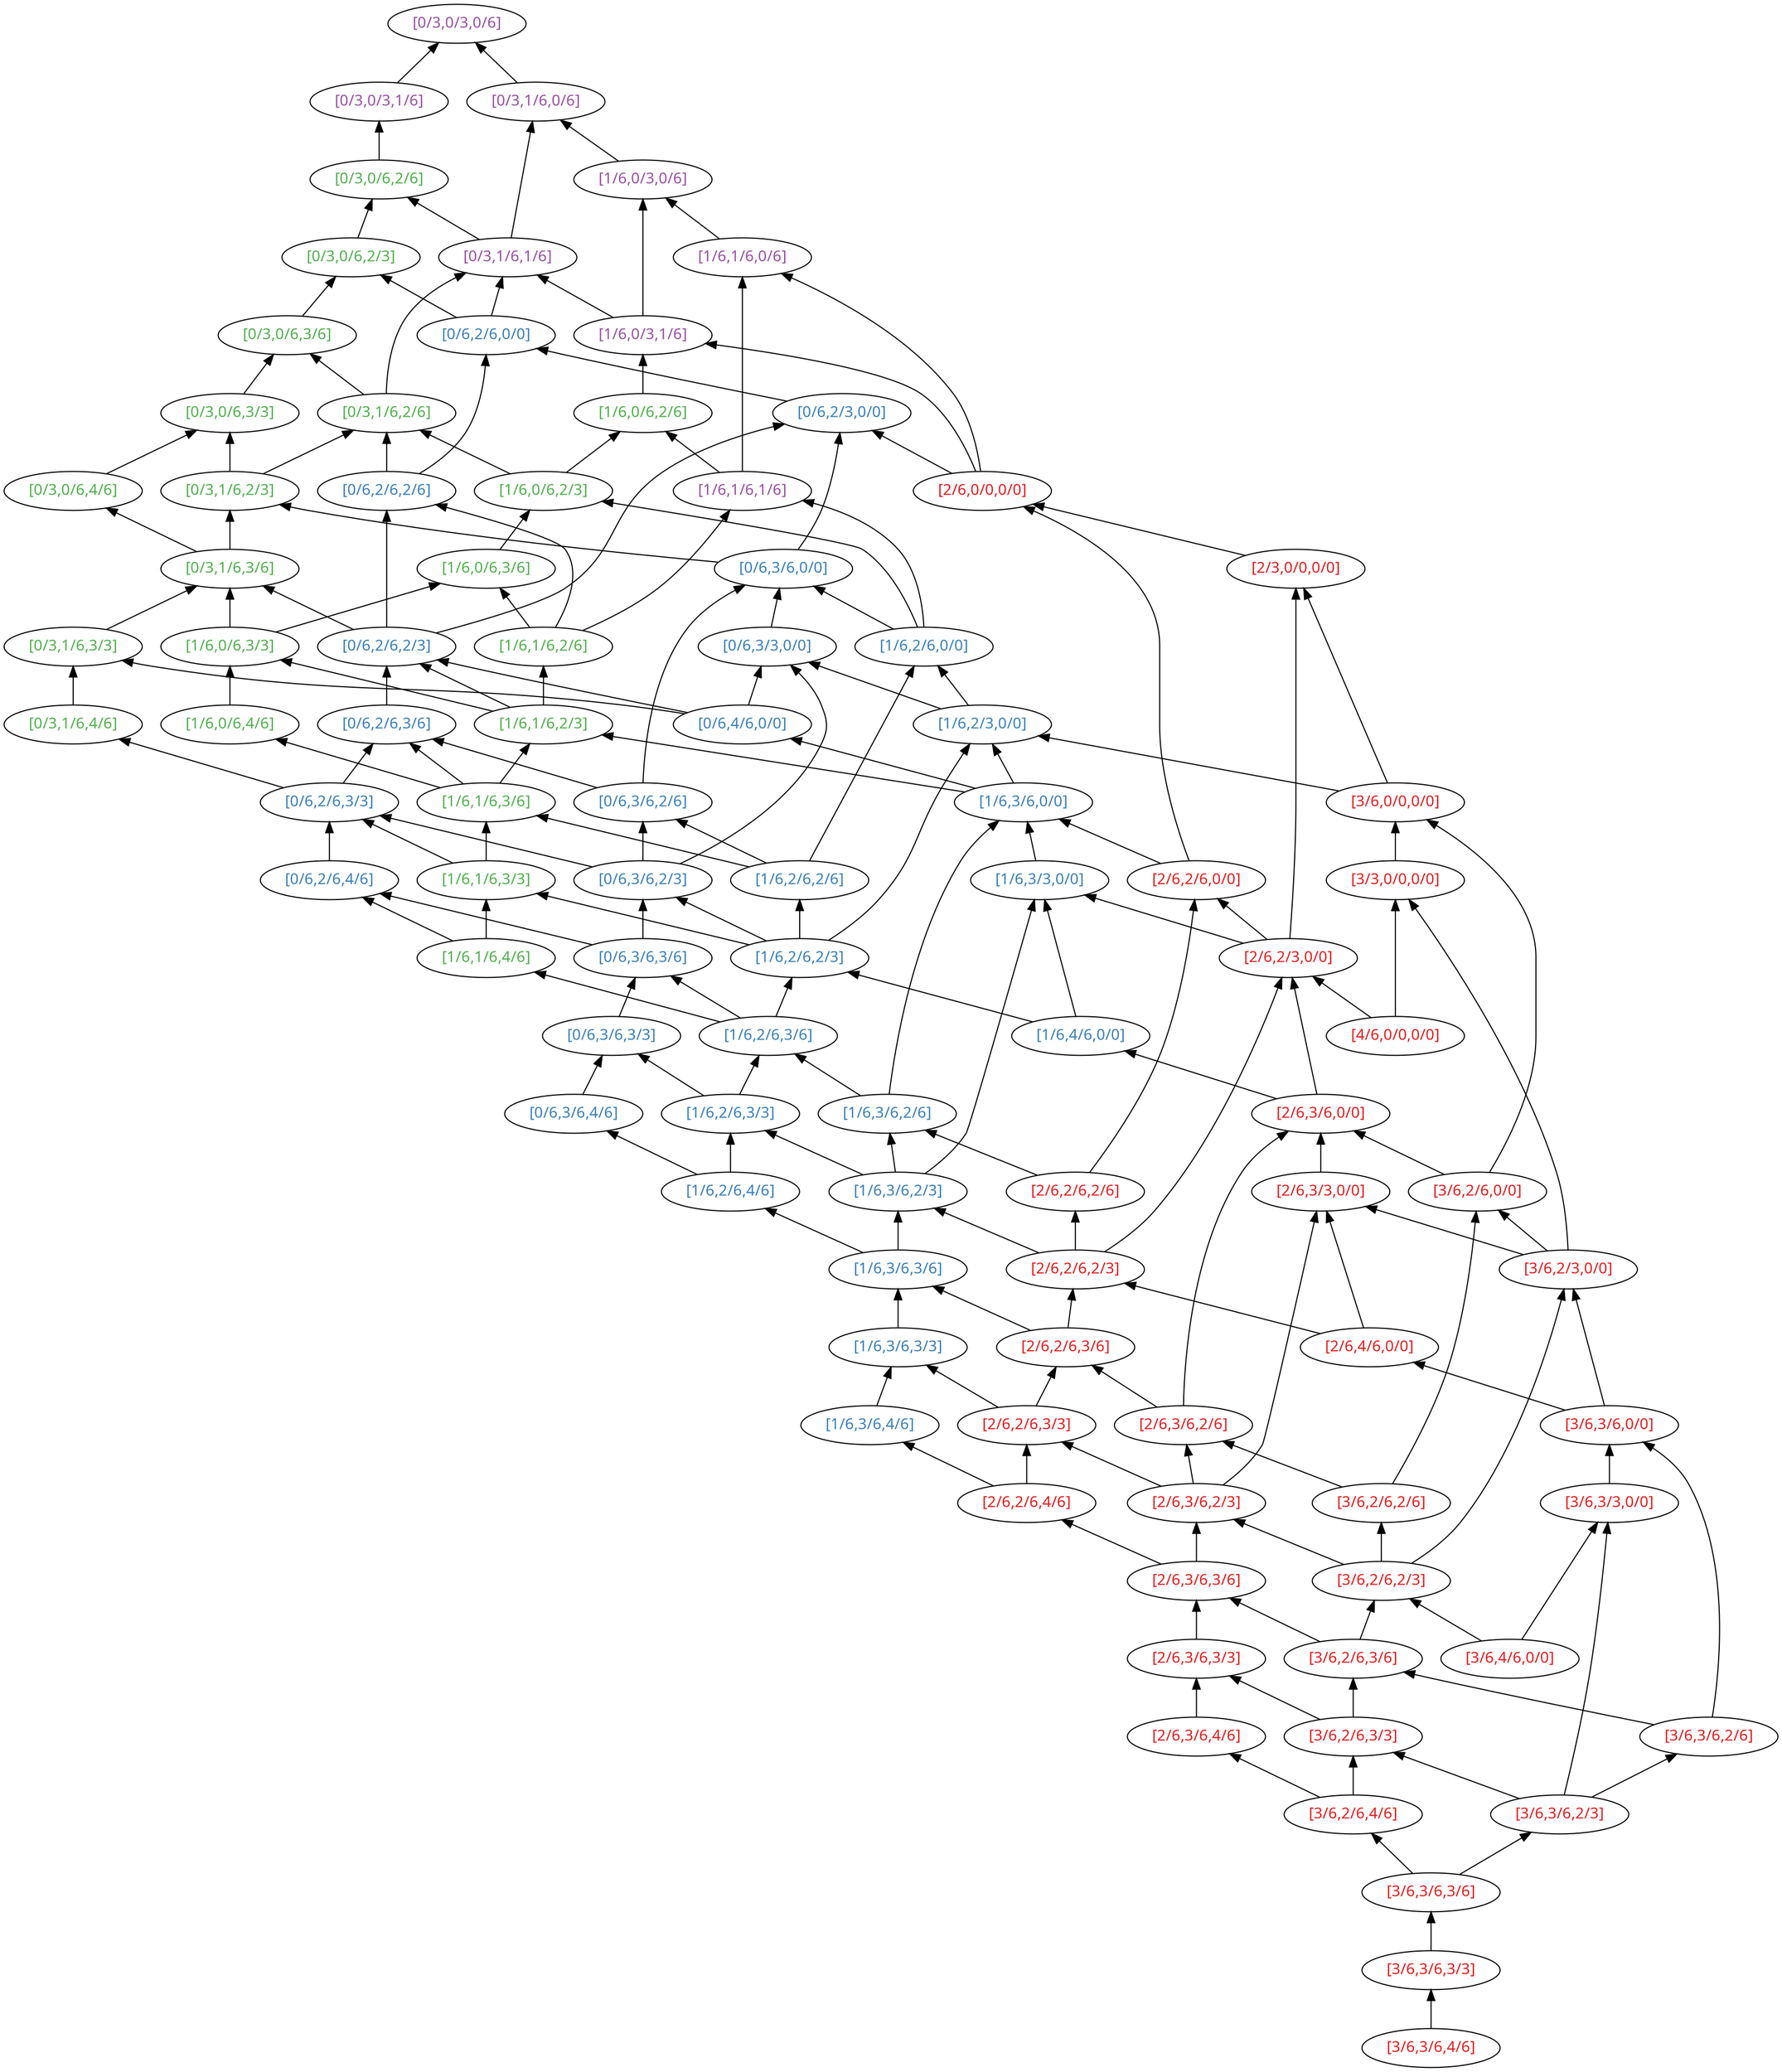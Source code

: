 strict digraph hasseD3 {
  rankdir=BT;
  node [colorscheme=set14, fontname="Helvetica:bold"];
  { rank=same;
    "[3/6,3/6,4/6]" [fontcolor=1];
  }
  { rank=same;
    "[3/6,3/6,3/3]" [fontcolor=1];
  }
  { rank=same;
    "[3/6,3/6,3/6]" [fontcolor=1];
  }
  { rank=same;
    "[3/6,2/6,4/6]" [fontcolor=1];
    "[3/6,3/6,2/3]" [fontcolor=1];
  }
  { rank=same;
    "[2/6,3/6,4/6]" [fontcolor=1];
    "[3/6,2/6,3/3]" [fontcolor=1];
    "[3/6,3/6,2/6]" [fontcolor=1];
  }
  { rank=same;
    "[2/6,3/6,3/3]" [fontcolor=1];
    "[3/6,4/6,0/0]" [fontcolor=1];
    "[3/6,2/6,3/6]" [fontcolor=1];
  }
  { rank=same;
    "[2/6,3/6,3/6]" [fontcolor=1];
    "[3/6,2/6,2/3]" [fontcolor=1];
  }
  { rank=same;
    "[3/6,3/3,0/0]" [fontcolor=1];
    "[2/6,2/6,4/6]" [fontcolor=1];
    "[2/6,3/6,2/3]" [fontcolor=1];
    "[3/6,2/6,2/6]" [fontcolor=1];
  }
  { rank=same;
    "[1/6,3/6,4/6]" [fontcolor=2];
    "[2/6,2/6,3/3]" [fontcolor=1];
    "[3/6,3/6,0/0]" [fontcolor=1];
    "[2/6,3/6,2/6]" [fontcolor=1];
  }
  { rank=same;
    "[1/6,3/6,3/3]" [fontcolor=2];
    "[2/6,4/6,0/0]" [fontcolor=1];
    "[2/6,2/6,3/6]" [fontcolor=1];
  }
  { rank=same;
    "[3/6,2/3,0/0]" [fontcolor=1];
    "[1/6,3/6,3/6]" [fontcolor=2];
    "[2/6,2/6,2/3]" [fontcolor=1];
  }
  { rank=same;
    "[2/6,3/3,0/0]" [fontcolor=1];
    "[1/6,2/6,4/6]" [fontcolor=2];
    "[1/6,3/6,2/3]" [fontcolor=2];
    "[3/6,2/6,0/0]" [fontcolor=1];
    "[2/6,2/6,2/6]" [fontcolor=1];
  }
  { rank=same;
    "[0/6,3/6,4/6]" [fontcolor=2];
    "[1/6,2/6,3/3]" [fontcolor=2];
    "[2/6,3/6,0/0]" [fontcolor=1];
    "[1/6,3/6,2/6]" [fontcolor=2];
  }
  { rank=same;
    "[4/6,0/0,0/0]" [fontcolor=1];
    "[0/6,3/6,3/3]" [fontcolor=2];
    "[1/6,4/6,0/0]" [fontcolor=2];
    "[1/6,2/6,3/6]" [fontcolor=2];
  }
  { rank=same;
    "[2/6,2/3,0/0]" [fontcolor=1];
    "[0/6,3/6,3/6]" [fontcolor=2];
    "[1/6,1/6,4/6]" [fontcolor=3];
    "[1/6,2/6,2/3]" [fontcolor=2];
  }
  { rank=same;
    "[3/3,0/0,0/0]" [fontcolor=1];
    "[1/6,3/3,0/0]" [fontcolor=2];
    "[0/6,2/6,4/6]" [fontcolor=2];
    "[0/6,3/6,2/3]" [fontcolor=2];
    "[1/6,1/6,3/3]" [fontcolor=3];
    "[2/6,2/6,0/0]" [fontcolor=1];
    "[1/6,2/6,2/6]" [fontcolor=2];
  }
  { rank=same;
    "[3/6,0/0,0/0]" [fontcolor=1];
    "[0/6,2/6,3/3]" [fontcolor=2];
    "[1/6,3/6,0/0]" [fontcolor=2];
    "[0/6,3/6,2/6]" [fontcolor=2];
    "[1/6,1/6,3/6]" [fontcolor=3];
  }
  { rank=same;
    "[0/6,4/6,0/0]" [fontcolor=2];
    "[1/6,2/3,0/0]" [fontcolor=2];
    "[0/3,1/6,4/6]" [fontcolor=3];
    "[0/6,2/6,3/6]" [fontcolor=2];
    "[1/6,0/6,4/6]" [fontcolor=3];
    "[1/6,1/6,2/3]" [fontcolor=3];
  }
  { rank=same;
    "[0/6,3/3,0/0]" [fontcolor=2];
    "[0/3,1/6,3/3]" [fontcolor=3];
    "[0/6,2/6,2/3]" [fontcolor=2];
    "[1/6,0/6,3/3]" [fontcolor=3];
    "[1/6,2/6,0/0]" [fontcolor=2];
    "[1/6,1/6,2/6]" [fontcolor=3];
  }
  { rank=same;
    "[2/3,0/0,0/0]" [fontcolor=1];
    "[0/6,3/6,0/0]" [fontcolor=2];
    "[0/3,1/6,3/6]" [fontcolor=3];
    "[1/6,0/6,3/6]" [fontcolor=3];
  }
  { rank=same;
    "[2/6,0/0,0/0]" [fontcolor=1];
    "[0/3,0/6,4/6]" [fontcolor=3];
    "[0/3,1/6,2/3]" [fontcolor=3];
    "[0/6,2/6,2/6]" [fontcolor=2];
    "[1/6,0/6,2/3]" [fontcolor=3];
    "[1/6,1/6,1/6]" [fontcolor=4];
  }
  { rank=same;
    "[0/6,2/3,0/0]" [fontcolor=2];
    "[0/3,0/6,3/3]" [fontcolor=3];
    "[0/3,1/6,2/6]" [fontcolor=3];
    "[1/6,0/6,2/6]" [fontcolor=3];
  }
  { rank=same;
    "[0/6,2/6,0/0]" [fontcolor=2];
    "[0/3,0/6,3/6]" [fontcolor=3];
    "[1/6,0/3,1/6]" [fontcolor=4];
  }
  { rank=same;
    "[0/3,0/6,2/3]" [fontcolor=3];
    "[0/3,1/6,1/6]" [fontcolor=4];
    "[1/6,1/6,0/6]" [fontcolor=4];
  }
  { rank=same;
    "[0/3,0/6,2/6]" [fontcolor=3];
    "[1/6,0/3,0/6]" [fontcolor=4];
  }
  { rank=same;
    "[0/3,0/3,1/6]" [fontcolor=4];
    "[0/3,1/6,0/6]" [fontcolor=4];
  }
  { rank=same;
    "[0/3,0/3,0/6]" [fontcolor=4];
  }
  "[3/6,3/6,4/6]" -> "[3/6,3/6,3/3]";
  "[3/6,3/6,3/3]" -> "[3/6,3/6,3/6]";
  "[3/6,3/6,3/6]" -> "[3/6,2/6,4/6]";
  "[3/6,3/6,3/6]" -> "[3/6,3/6,2/3]";
  "[3/6,2/6,4/6]" -> "[2/6,3/6,4/6]";
  "[3/6,2/6,4/6]" -> "[3/6,2/6,3/3]";
  "[2/6,3/6,4/6]" -> "[2/6,3/6,3/3]";
  "[3/6,3/6,2/3]" -> "[3/6,2/6,3/3]";
  "[3/6,3/6,2/3]" -> "[3/6,3/3,0/0]";
  "[3/6,3/6,2/3]" -> "[3/6,3/6,2/6]";
  "[3/6,2/6,3/3]" -> "[2/6,3/6,3/3]";
  "[3/6,2/6,3/3]" -> "[3/6,2/6,3/6]";
  "[2/6,3/6,3/3]" -> "[2/6,3/6,3/6]";
  "[3/6,4/6,0/0]" -> "[3/6,3/3,0/0]";
  "[3/6,4/6,0/0]" -> "[3/6,2/6,2/3]";
  "[3/6,3/3,0/0]" -> "[3/6,3/6,0/0]";
  "[3/6,3/6,2/6]" -> "[3/6,2/6,3/6]";
  "[3/6,3/6,2/6]" -> "[3/6,3/6,0/0]";
  "[3/6,2/6,3/6]" -> "[2/6,3/6,3/6]";
  "[3/6,2/6,3/6]" -> "[3/6,2/6,2/3]";
  "[2/6,3/6,3/6]" -> "[2/6,2/6,4/6]";
  "[2/6,3/6,3/6]" -> "[2/6,3/6,2/3]";
  "[2/6,2/6,4/6]" -> "[1/6,3/6,4/6]";
  "[2/6,2/6,4/6]" -> "[2/6,2/6,3/3]";
  "[1/6,3/6,4/6]" -> "[1/6,3/6,3/3]";
  "[3/6,2/6,2/3]" -> "[2/6,3/6,2/3]";
  "[3/6,2/6,2/3]" -> "[3/6,2/3,0/0]";
  "[3/6,2/6,2/3]" -> "[3/6,2/6,2/6]";
  "[2/6,3/6,2/3]" -> "[2/6,2/6,3/3]";
  "[2/6,3/6,2/3]" -> "[2/6,3/3,0/0]";
  "[2/6,3/6,2/3]" -> "[2/6,3/6,2/6]";
  "[2/6,2/6,3/3]" -> "[1/6,3/6,3/3]";
  "[2/6,2/6,3/3]" -> "[2/6,2/6,3/6]";
  "[1/6,3/6,3/3]" -> "[1/6,3/6,3/6]";
  "[3/6,3/6,0/0]" -> "[2/6,4/6,0/0]";
  "[3/6,3/6,0/0]" -> "[3/6,2/3,0/0]";
  "[2/6,4/6,0/0]" -> "[2/6,3/3,0/0]";
  "[2/6,4/6,0/0]" -> "[2/6,2/6,2/3]";
  "[3/6,2/3,0/0]" -> "[2/6,3/3,0/0]";
  "[3/6,2/3,0/0]" -> "[3/3,0/0,0/0]";
  "[3/6,2/3,0/0]" -> "[3/6,2/6,0/0]";
  "[2/6,3/3,0/0]" -> "[2/6,3/6,0/0]";
  "[4/6,0/0,0/0]" -> "[3/3,0/0,0/0]";
  "[4/6,0/0,0/0]" -> "[2/6,2/3,0/0]";
  "[3/3,0/0,0/0]" -> "[3/6,0/0,0/0]";
  "[3/6,2/6,2/6]" -> "[2/6,3/6,2/6]";
  "[3/6,2/6,2/6]" -> "[3/6,2/6,0/0]";
  "[2/6,3/6,2/6]" -> "[2/6,2/6,3/6]";
  "[2/6,3/6,2/6]" -> "[2/6,3/6,0/0]";
  "[2/6,2/6,3/6]" -> "[1/6,3/6,3/6]";
  "[2/6,2/6,3/6]" -> "[2/6,2/6,2/3]";
  "[1/6,3/6,3/6]" -> "[1/6,2/6,4/6]";
  "[1/6,3/6,3/6]" -> "[1/6,3/6,2/3]";
  "[1/6,2/6,4/6]" -> "[0/6,3/6,4/6]";
  "[1/6,2/6,4/6]" -> "[1/6,2/6,3/3]";
  "[0/6,3/6,4/6]" -> "[0/6,3/6,3/3]";
  "[2/6,2/6,2/3]" -> "[1/6,3/6,2/3]";
  "[2/6,2/6,2/3]" -> "[2/6,2/3,0/0]";
  "[2/6,2/6,2/3]" -> "[2/6,2/6,2/6]";
  "[1/6,3/6,2/3]" -> "[1/6,2/6,3/3]";
  "[1/6,3/6,2/3]" -> "[1/6,3/3,0/0]";
  "[1/6,3/6,2/3]" -> "[1/6,3/6,2/6]";
  "[1/6,2/6,3/3]" -> "[0/6,3/6,3/3]";
  "[1/6,2/6,3/3]" -> "[1/6,2/6,3/6]";
  "[0/6,3/6,3/3]" -> "[0/6,3/6,3/6]";
  "[3/6,2/6,0/0]" -> "[2/6,3/6,0/0]";
  "[3/6,2/6,0/0]" -> "[3/6,0/0,0/0]";
  "[2/6,3/6,0/0]" -> "[1/6,4/6,0/0]";
  "[2/6,3/6,0/0]" -> "[2/6,2/3,0/0]";
  "[1/6,4/6,0/0]" -> "[1/6,3/3,0/0]";
  "[1/6,4/6,0/0]" -> "[1/6,2/6,2/3]";
  "[2/6,2/3,0/0]" -> "[1/6,3/3,0/0]";
  "[2/6,2/3,0/0]" -> "[2/3,0/0,0/0]";
  "[2/6,2/3,0/0]" -> "[2/6,2/6,0/0]";
  "[1/6,3/3,0/0]" -> "[1/6,3/6,0/0]";
  "[3/6,0/0,0/0]" -> "[2/3,0/0,0/0]";
  "[3/6,0/0,0/0]" -> "[1/6,2/3,0/0]";
  "[2/3,0/0,0/0]" -> "[2/6,0/0,0/0]";
  "[2/6,2/6,2/6]" -> "[1/6,3/6,2/6]";
  "[2/6,2/6,2/6]" -> "[2/6,2/6,0/0]";
  "[1/6,3/6,2/6]" -> "[1/6,2/6,3/6]";
  "[1/6,3/6,2/6]" -> "[1/6,3/6,0/0]";
  "[1/6,2/6,3/6]" -> "[0/6,3/6,3/6]";
  "[1/6,2/6,3/6]" -> "[1/6,1/6,4/6]";
  "[1/6,2/6,3/6]" -> "[1/6,2/6,2/3]";
  "[0/6,3/6,3/6]" -> "[0/6,2/6,4/6]";
  "[0/6,3/6,3/6]" -> "[0/6,3/6,2/3]";
  "[1/6,1/6,4/6]" -> "[0/6,2/6,4/6]";
  "[1/6,1/6,4/6]" -> "[1/6,1/6,3/3]";
  "[0/6,2/6,4/6]" -> "[0/6,2/6,3/3]";
  "[1/6,2/6,2/3]" -> "[0/6,3/6,2/3]";
  "[1/6,2/6,2/3]" -> "[1/6,1/6,3/3]";
  "[1/6,2/6,2/3]" -> "[1/6,2/3,0/0]";
  "[1/6,2/6,2/3]" -> "[1/6,2/6,2/6]";
  "[0/6,3/6,2/3]" -> "[0/6,2/6,3/3]";
  "[0/6,3/6,2/3]" -> "[0/6,3/3,0/0]";
  "[0/6,3/6,2/3]" -> "[0/6,3/6,2/6]";
  "[1/6,1/6,3/3]" -> "[0/6,2/6,3/3]";
  "[1/6,1/6,3/3]" -> "[1/6,1/6,3/6]";
  "[0/6,2/6,3/3]" -> "[0/3,1/6,4/6]";
  "[0/6,2/6,3/3]" -> "[0/6,2/6,3/6]";
  "[2/6,2/6,0/0]" -> "[1/6,3/6,0/0]";
  "[2/6,2/6,0/0]" -> "[2/6,0/0,0/0]";
  "[1/6,3/6,0/0]" -> "[0/6,4/6,0/0]";
  "[1/6,3/6,0/0]" -> "[1/6,2/3,0/0]";
  "[1/6,3/6,0/0]" -> "[1/6,1/6,2/3]";
  "[0/6,4/6,0/0]" -> "[0/6,3/3,0/0]";
  "[0/6,4/6,0/0]" -> "[0/3,1/6,3/3]";
  "[0/6,4/6,0/0]" -> "[0/6,2/6,2/3]";
  "[1/6,2/3,0/0]" -> "[0/6,3/3,0/0]";
  "[1/6,2/3,0/0]" -> "[1/6,2/6,0/0]";
  "[0/6,3/3,0/0]" -> "[0/6,3/6,0/0]";
  "[2/6,0/0,0/0]" -> "[0/6,2/3,0/0]";
  "[2/6,0/0,0/0]" -> "[1/6,0/3,1/6]";
  "[2/6,0/0,0/0]" -> "[1/6,1/6,0/6]";
  "[0/3,1/6,4/6]" -> "[0/3,1/6,3/3]";
  "[0/3,1/6,3/3]" -> "[0/3,1/6,3/6]";
  "[1/6,2/6,2/6]" -> "[0/6,3/6,2/6]";
  "[1/6,2/6,2/6]" -> "[1/6,1/6,3/6]";
  "[1/6,2/6,2/6]" -> "[1/6,2/6,0/0]";
  "[0/6,3/6,2/6]" -> "[0/6,2/6,3/6]";
  "[0/6,3/6,2/6]" -> "[0/6,3/6,0/0]";
  "[1/6,1/6,3/6]" -> "[0/6,2/6,3/6]";
  "[1/6,1/6,3/6]" -> "[1/6,0/6,4/6]";
  "[1/6,1/6,3/6]" -> "[1/6,1/6,2/3]";
  "[0/6,2/6,3/6]" -> "[0/6,2/6,2/3]";
  "[1/6,0/6,4/6]" -> "[1/6,0/6,3/3]";
  "[1/6,1/6,2/3]" -> "[0/6,2/6,2/3]";
  "[1/6,1/6,2/3]" -> "[1/6,0/6,3/3]";
  "[1/6,1/6,2/3]" -> "[1/6,1/6,2/6]";
  "[0/6,2/6,2/3]" -> "[0/6,2/3,0/0]";
  "[0/6,2/6,2/3]" -> "[0/3,1/6,3/6]";
  "[0/6,2/6,2/3]" -> "[0/6,2/6,2/6]";
  "[1/6,0/6,3/3]" -> "[0/3,1/6,3/6]";
  "[1/6,0/6,3/3]" -> "[1/6,0/6,3/6]";
  "[1/6,2/6,0/0]" -> "[0/6,3/6,0/0]";
  "[1/6,2/6,0/0]" -> "[1/6,0/6,2/3]";
  "[1/6,2/6,0/0]" -> "[1/6,1/6,1/6]";
  "[0/6,3/6,0/0]" -> "[0/6,2/3,0/0]";
  "[0/6,3/6,0/0]" -> "[0/3,1/6,2/3]";
  "[0/6,2/3,0/0]" -> "[0/6,2/6,0/0]";
  "[0/3,1/6,3/6]" -> "[0/3,0/6,4/6]";
  "[0/3,1/6,3/6]" -> "[0/3,1/6,2/3]";
  "[0/3,0/6,4/6]" -> "[0/3,0/6,3/3]";
  "[0/3,1/6,2/3]" -> "[0/3,0/6,3/3]";
  "[0/3,1/6,2/3]" -> "[0/3,1/6,2/6]";
  "[0/3,0/6,3/3]" -> "[0/3,0/6,3/6]";
  "[1/6,1/6,2/6]" -> "[0/6,2/6,2/6]";
  "[1/6,1/6,2/6]" -> "[1/6,0/6,3/6]";
  "[1/6,1/6,2/6]" -> "[1/6,1/6,1/6]";
  "[0/6,2/6,2/6]" -> "[0/6,2/6,0/0]";
  "[0/6,2/6,2/6]" -> "[0/3,1/6,2/6]";
  "[1/6,0/6,3/6]" -> "[1/6,0/6,2/3]";
  "[1/6,0/6,2/3]" -> "[0/3,1/6,2/6]";
  "[1/6,0/6,2/3]" -> "[1/6,0/6,2/6]";
  "[0/6,2/6,0/0]" -> "[0/3,0/6,2/3]";
  "[0/6,2/6,0/0]" -> "[0/3,1/6,1/6]";
  "[0/3,1/6,2/6]" -> "[0/3,0/6,3/6]";
  "[0/3,1/6,2/6]" -> "[0/3,1/6,1/6]";
  "[0/3,0/6,3/6]" -> "[0/3,0/6,2/3]";
  "[0/3,0/6,2/3]" -> "[0/3,0/6,2/6]";
  "[1/6,1/6,1/6]" -> "[1/6,0/6,2/6]";
  "[1/6,1/6,1/6]" -> "[1/6,1/6,0/6]";
  "[1/6,0/6,2/6]" -> "[1/6,0/3,1/6]";
  "[1/6,0/3,1/6]" -> "[0/3,1/6,1/6]";
  "[1/6,0/3,1/6]" -> "[1/6,0/3,0/6]";
  "[0/3,1/6,1/6]" -> "[0/3,0/6,2/6]";
  "[0/3,1/6,1/6]" -> "[0/3,1/6,0/6]";
  "[0/3,0/6,2/6]" -> "[0/3,0/3,1/6]";
  "[0/3,0/3,1/6]" -> "[0/3,0/3,0/6]";
  "[1/6,1/6,0/6]" -> "[1/6,0/3,0/6]";
  "[1/6,0/3,0/6]" -> "[0/3,1/6,0/6]";
  "[0/3,1/6,0/6]" -> "[0/3,0/3,0/6]";
}
